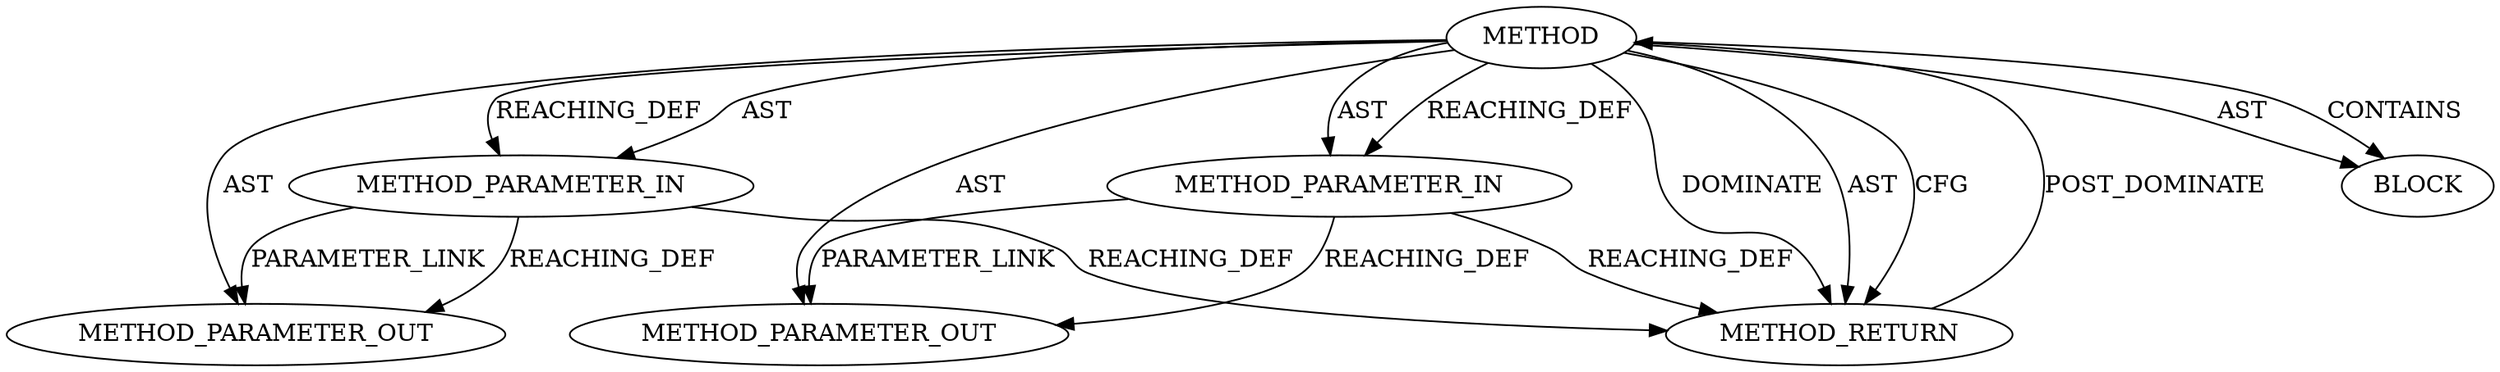 digraph {
  13568 [label=METHOD_PARAMETER_OUT ORDER=2 CODE="p2" IS_VARIADIC=false TYPE_FULL_NAME="ANY" EVALUATION_STRATEGY="BY_VALUE" INDEX=2 NAME="p2"]
  12820 [label=METHOD AST_PARENT_TYPE="NAMESPACE_BLOCK" AST_PARENT_FULL_NAME="<global>" ORDER=0 CODE="<empty>" FULL_NAME="memzero_explicit" IS_EXTERNAL=true FILENAME="<empty>" SIGNATURE="" NAME="memzero_explicit"]
  12821 [label=METHOD_PARAMETER_IN ORDER=1 CODE="p1" IS_VARIADIC=false TYPE_FULL_NAME="ANY" EVALUATION_STRATEGY="BY_VALUE" INDEX=1 NAME="p1"]
  12822 [label=METHOD_PARAMETER_IN ORDER=2 CODE="p2" IS_VARIADIC=false TYPE_FULL_NAME="ANY" EVALUATION_STRATEGY="BY_VALUE" INDEX=2 NAME="p2"]
  13567 [label=METHOD_PARAMETER_OUT ORDER=1 CODE="p1" IS_VARIADIC=false TYPE_FULL_NAME="ANY" EVALUATION_STRATEGY="BY_VALUE" INDEX=1 NAME="p1"]
  12824 [label=METHOD_RETURN ORDER=2 CODE="RET" TYPE_FULL_NAME="ANY" EVALUATION_STRATEGY="BY_VALUE"]
  12823 [label=BLOCK ORDER=1 ARGUMENT_INDEX=1 CODE="<empty>" TYPE_FULL_NAME="ANY"]
  12820 -> 12824 [label=DOMINATE ]
  12820 -> 12821 [label=AST ]
  12822 -> 13568 [label=REACHING_DEF VARIABLE="p2"]
  12820 -> 12823 [label=AST ]
  12820 -> 12823 [label=CONTAINS ]
  12822 -> 13568 [label=PARAMETER_LINK ]
  12824 -> 12820 [label=POST_DOMINATE ]
  12820 -> 12824 [label=AST ]
  12820 -> 12822 [label=REACHING_DEF VARIABLE=""]
  12821 -> 13567 [label=REACHING_DEF VARIABLE="p1"]
  12820 -> 13568 [label=AST ]
  12820 -> 12824 [label=CFG ]
  12821 -> 12824 [label=REACHING_DEF VARIABLE="p1"]
  12820 -> 12822 [label=AST ]
  12820 -> 12821 [label=REACHING_DEF VARIABLE=""]
  12821 -> 13567 [label=PARAMETER_LINK ]
  12822 -> 12824 [label=REACHING_DEF VARIABLE="p2"]
  12820 -> 13567 [label=AST ]
}
